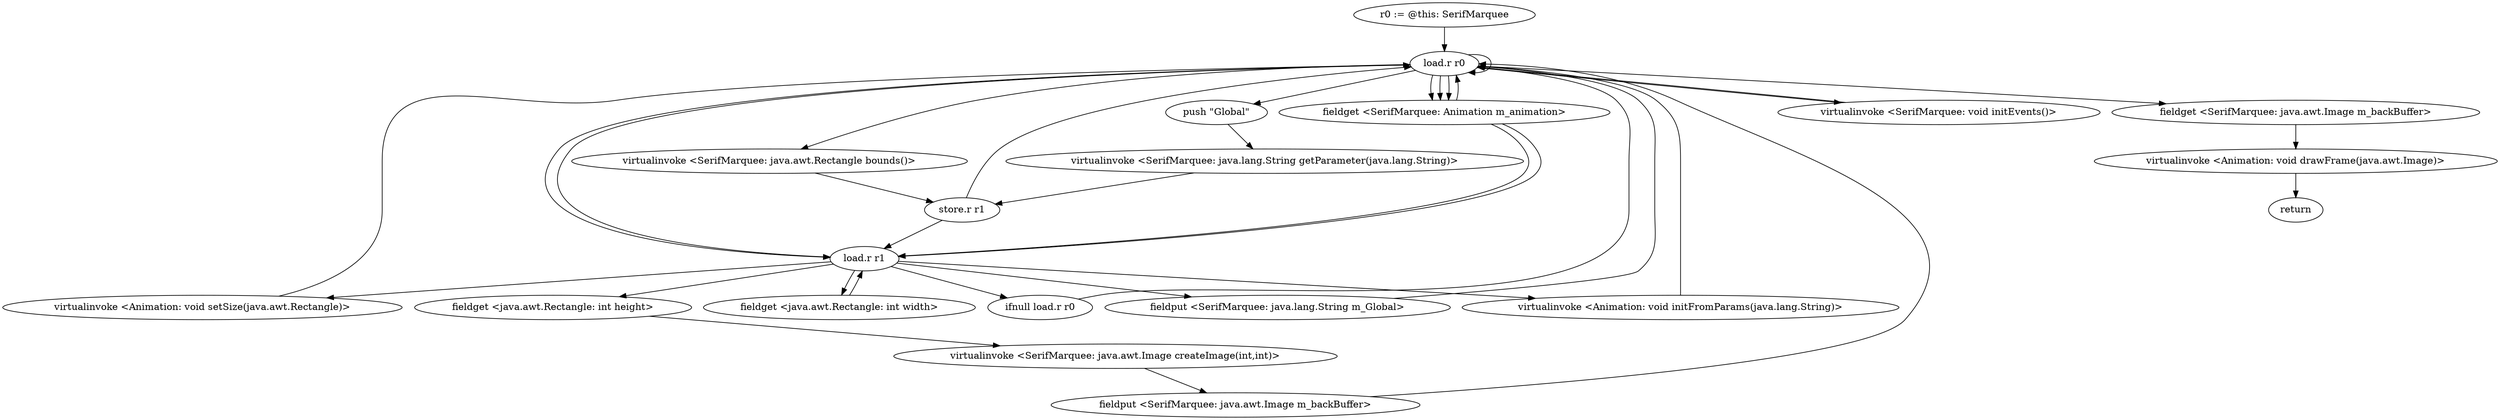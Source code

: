 digraph "" {
    "r0 := @this: SerifMarquee"
    "load.r r0"
    "r0 := @this: SerifMarquee"->"load.r r0";
    "virtualinvoke <SerifMarquee: java.awt.Rectangle bounds()>"
    "load.r r0"->"virtualinvoke <SerifMarquee: java.awt.Rectangle bounds()>";
    "store.r r1"
    "virtualinvoke <SerifMarquee: java.awt.Rectangle bounds()>"->"store.r r1";
    "store.r r1"->"load.r r0";
    "load.r r0"->"load.r r0";
    "load.r r1"
    "load.r r0"->"load.r r1";
    "fieldget <java.awt.Rectangle: int width>"
    "load.r r1"->"fieldget <java.awt.Rectangle: int width>";
    "fieldget <java.awt.Rectangle: int width>"->"load.r r1";
    "fieldget <java.awt.Rectangle: int height>"
    "load.r r1"->"fieldget <java.awt.Rectangle: int height>";
    "virtualinvoke <SerifMarquee: java.awt.Image createImage(int,int)>"
    "fieldget <java.awt.Rectangle: int height>"->"virtualinvoke <SerifMarquee: java.awt.Image createImage(int,int)>";
    "fieldput <SerifMarquee: java.awt.Image m_backBuffer>"
    "virtualinvoke <SerifMarquee: java.awt.Image createImage(int,int)>"->"fieldput <SerifMarquee: java.awt.Image m_backBuffer>";
    "fieldput <SerifMarquee: java.awt.Image m_backBuffer>"->"load.r r0";
    "fieldget <SerifMarquee: Animation m_animation>"
    "load.r r0"->"fieldget <SerifMarquee: Animation m_animation>";
    "fieldget <SerifMarquee: Animation m_animation>"->"load.r r1";
    "virtualinvoke <Animation: void setSize(java.awt.Rectangle)>"
    "load.r r1"->"virtualinvoke <Animation: void setSize(java.awt.Rectangle)>";
    "virtualinvoke <Animation: void setSize(java.awt.Rectangle)>"->"load.r r0";
    "push \"Global\""
    "load.r r0"->"push \"Global\"";
    "virtualinvoke <SerifMarquee: java.lang.String getParameter(java.lang.String)>"
    "push \"Global\""->"virtualinvoke <SerifMarquee: java.lang.String getParameter(java.lang.String)>";
    "virtualinvoke <SerifMarquee: java.lang.String getParameter(java.lang.String)>"->"store.r r1";
    "store.r r1"->"load.r r1";
    "ifnull load.r r0"
    "load.r r1"->"ifnull load.r r0";
    "ifnull load.r r0"->"load.r r0";
    "load.r r0"->"load.r r1";
    "fieldput <SerifMarquee: java.lang.String m_Global>"
    "load.r r1"->"fieldput <SerifMarquee: java.lang.String m_Global>";
    "fieldput <SerifMarquee: java.lang.String m_Global>"->"load.r r0";
    "load.r r0"->"fieldget <SerifMarquee: Animation m_animation>";
    "fieldget <SerifMarquee: Animation m_animation>"->"load.r r1";
    "virtualinvoke <Animation: void initFromParams(java.lang.String)>"
    "load.r r1"->"virtualinvoke <Animation: void initFromParams(java.lang.String)>";
    "virtualinvoke <Animation: void initFromParams(java.lang.String)>"->"load.r r0";
    "virtualinvoke <SerifMarquee: void initEvents()>"
    "load.r r0"->"virtualinvoke <SerifMarquee: void initEvents()>";
    "virtualinvoke <SerifMarquee: void initEvents()>"->"load.r r0";
    "load.r r0"->"fieldget <SerifMarquee: Animation m_animation>";
    "fieldget <SerifMarquee: Animation m_animation>"->"load.r r0";
    "fieldget <SerifMarquee: java.awt.Image m_backBuffer>"
    "load.r r0"->"fieldget <SerifMarquee: java.awt.Image m_backBuffer>";
    "virtualinvoke <Animation: void drawFrame(java.awt.Image)>"
    "fieldget <SerifMarquee: java.awt.Image m_backBuffer>"->"virtualinvoke <Animation: void drawFrame(java.awt.Image)>";
    "return"
    "virtualinvoke <Animation: void drawFrame(java.awt.Image)>"->"return";
}
